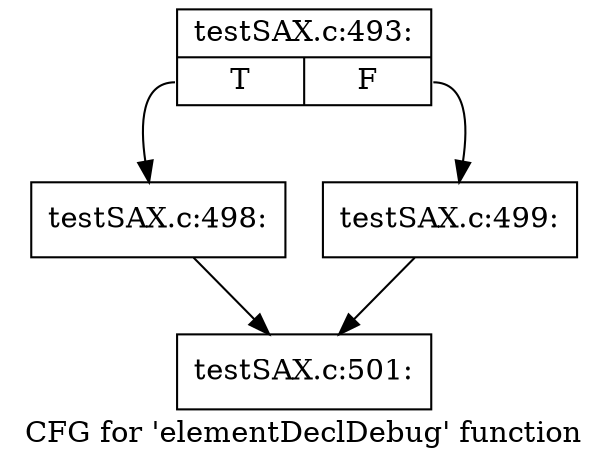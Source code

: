 digraph "CFG for 'elementDeclDebug' function" {
	label="CFG for 'elementDeclDebug' function";

	Node0x4485d10 [shape=record,label="{testSAX.c:493:|{<s0>T|<s1>F}}"];
	Node0x4485d10:s0 -> Node0x448b620;
	Node0x4485d10:s1 -> Node0x448b670;
	Node0x448b620 [shape=record,label="{testSAX.c:498:}"];
	Node0x448b620 -> Node0x4485f30;
	Node0x448b670 [shape=record,label="{testSAX.c:499:}"];
	Node0x448b670 -> Node0x4485f30;
	Node0x4485f30 [shape=record,label="{testSAX.c:501:}"];
}
